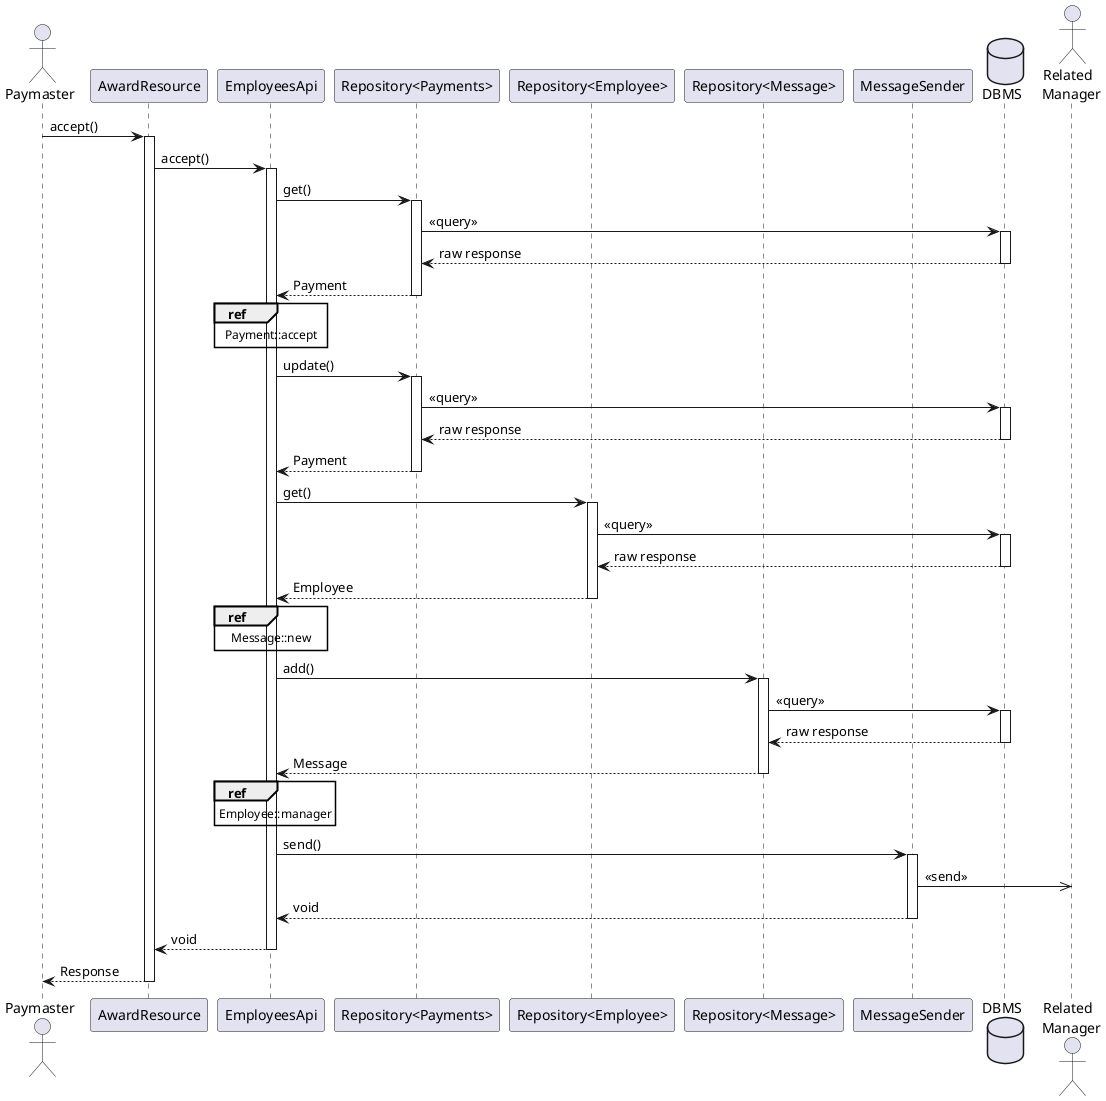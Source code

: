 @startuml
actor Paymaster as paymaster
participant AwardResource as resource
participant EmployeesApi as api
participant "Repository<Payments>" as payments
participant "Repository<Employee>" as employees
participant "Repository<Message>" as messages
participant "MessageSender" as sender
database DBMS
actor "Related \n Manager" as manager

paymaster -> resource : accept()
activate resource
resource -> api : accept()
activate api

''''' accept payment
api -> payments : get()
activate payments
payments -> DBMS : <<query>>
activate DBMS
DBMS --> payments : raw response
deactivate DBMS
payments --> api : Payment
deactivate payments

''''' update payment
ref over api : Payment::accept
api -> payments : update()
activate payments
payments -> DBMS : <<query>>
activate DBMS
DBMS --> payments : raw response
deactivate DBMS
payments --> api : Payment
deactivate payments

''''' get awarded employee
api -> employees : get()
activate employees
employees -> DBMS : <<query>>
activate DBMS
DBMS --> employees : raw response
deactivate DBMS
employees --> api : Employee
deactivate employees

''''' create message
ref over api : Message::new
api -> messages : add()
activate messages
messages -> DBMS : <<query>>
activate DBMS
DBMS --> messages : raw response
deactivate DBMS
messages --> api : Message
deactivate messages

''''' send a message to the manager
ref over api : Employee::manager
api -> sender : send()
activate sender
sender ->> manager : <<send>>
sender --> api : void
deactivate sender

api -->  resource : void
deactivate api
resource --> paymaster : Response
deactivate resource
@enduml